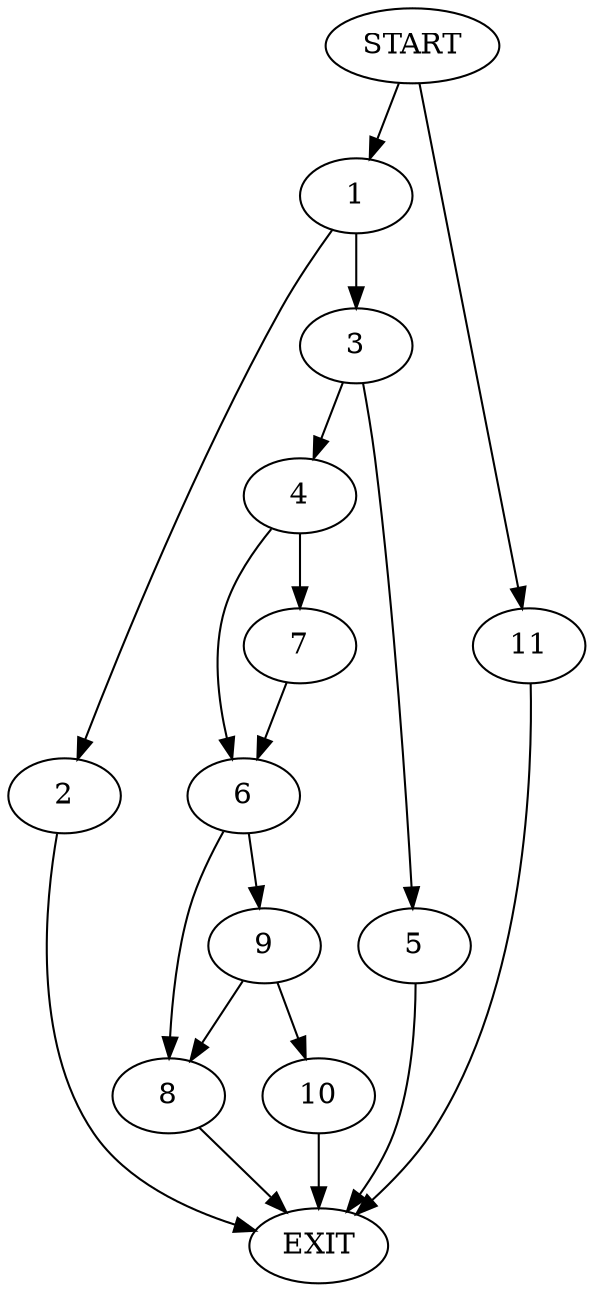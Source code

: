 digraph {
0 [label="START"]
12 [label="EXIT"]
0 -> 1
1 -> 2
1 -> 3
2 -> 12
3 -> 4
3 -> 5
4 -> 6
4 -> 7
5 -> 12
7 -> 6
6 -> 8
6 -> 9
8 -> 12
9 -> 8
9 -> 10
10 -> 12
0 -> 11
11 -> 12
}
